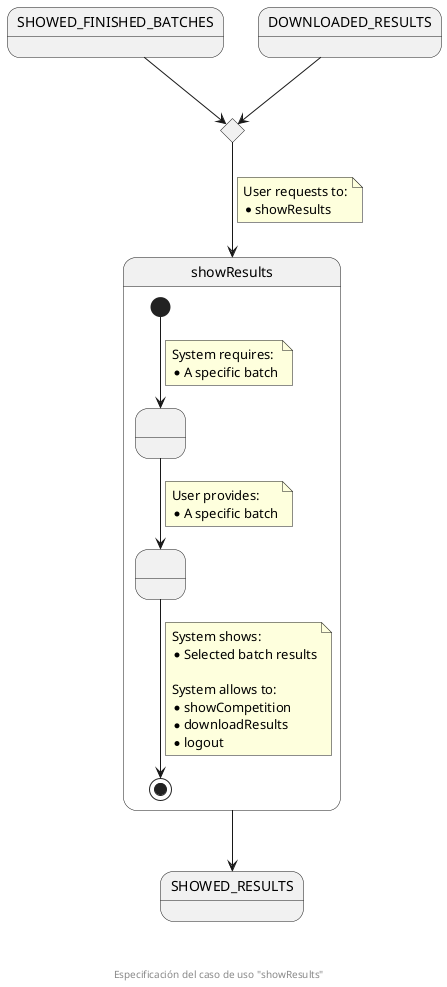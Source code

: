 @startuml
state SHOWED_FINISHED_BATCHES
state DOWNLOADED_RESULTS
state enterResultsCHC <<choice>>

state showResults {
  state " " as pendingBatch
  state " " as providedBatch
  [*] --> pendingBatch
  note on link
    System requires:
    * A specific batch
  end note
  pendingBatch --> providedBatch
  note on link
    User provides:
    * A specific batch
  end note
  providedBatch --> [*]
  note on link
    System shows:
    * Selected batch results
    
    System allows to:
    * showCompetition
    * downloadResults
    * logout
  end note
}
state SHOWED_RESULTS

SHOWED_FINISHED_BATCHES --> enterResultsCHC
DOWNLOADED_RESULTS --> enterResultsCHC
enterResultsCHC --> showResults
note on link
  User requests to:
  * showResults
end note
showResults --> SHOWED_RESULTS

footer \n\n\n Especificación del caso de uso "showResults"
@enduml
